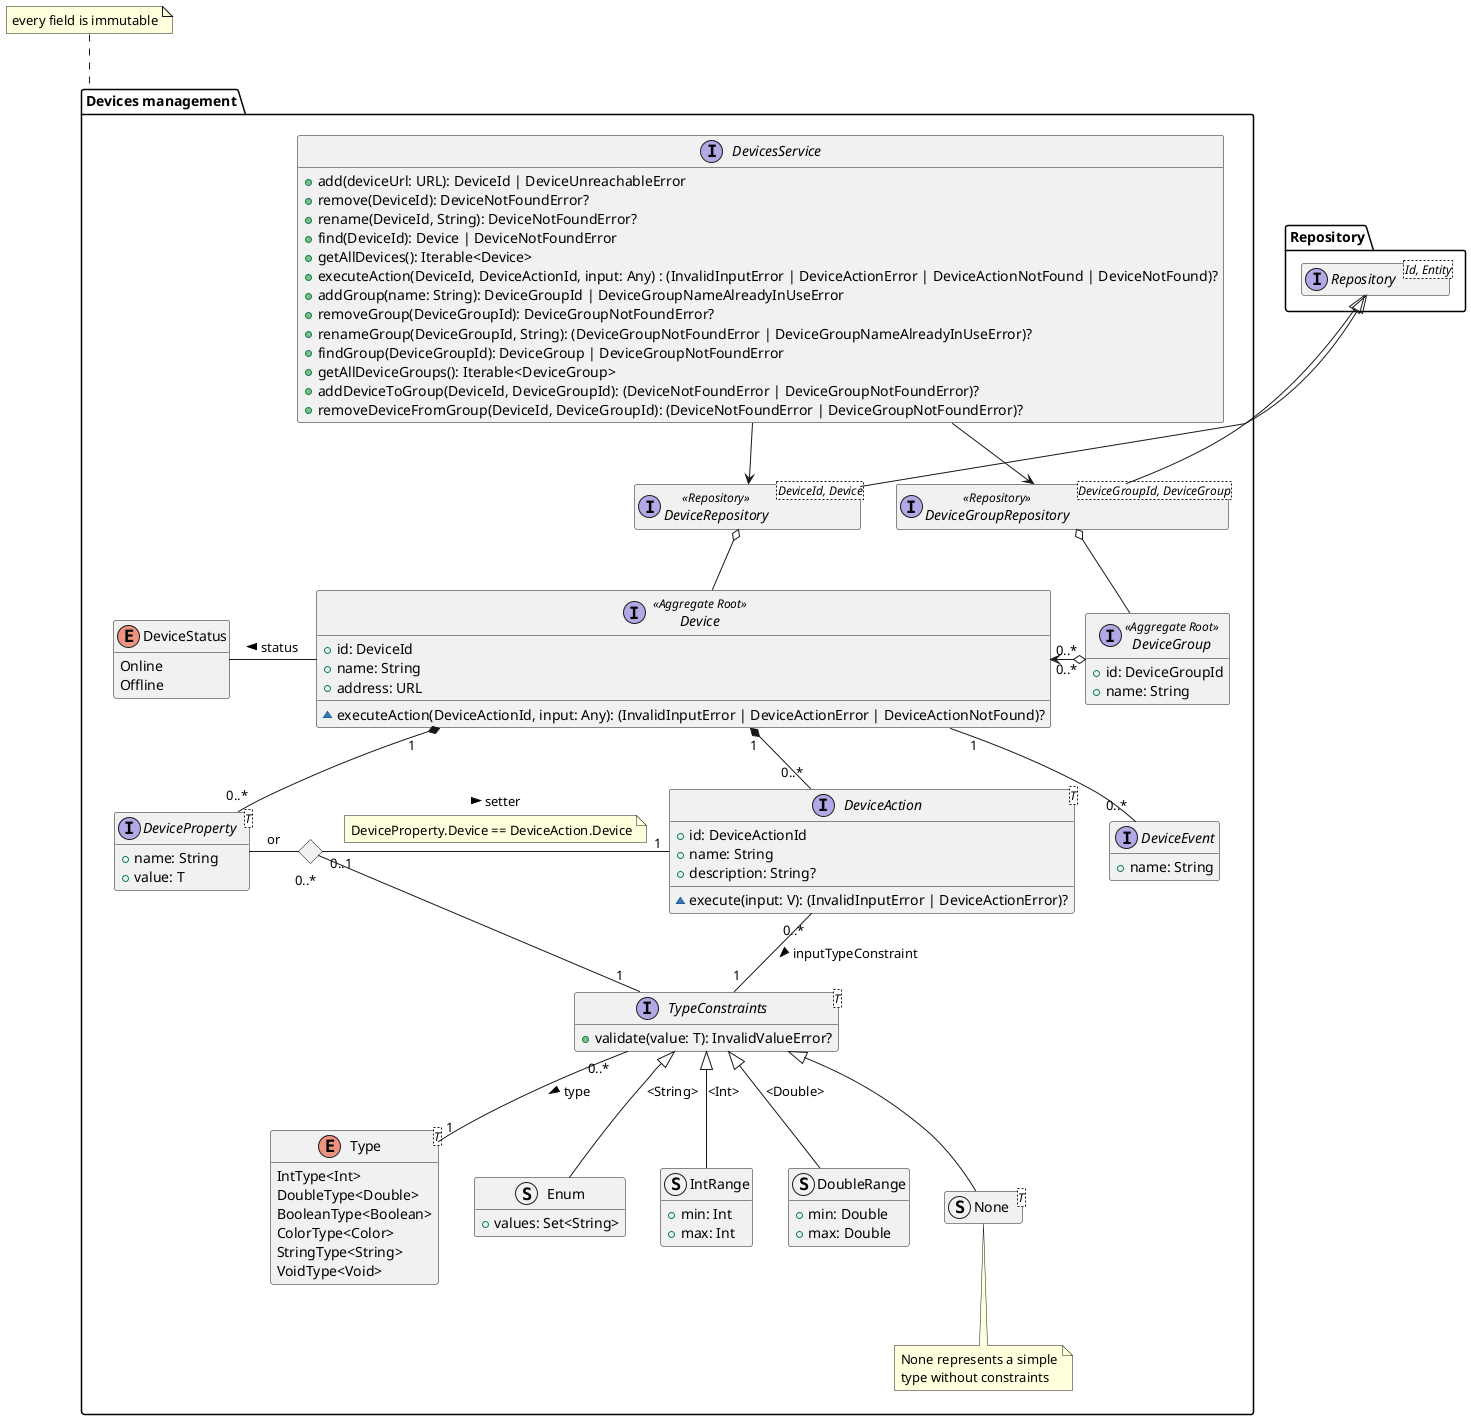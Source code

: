@startuml devices-management-domain-model

hide empty members
package Repository{
    interface Repository<Id, Entity>
}

package "Devices management" {

    interface Device <<Aggregate Root>> {
        + id: DeviceId
        + name: String
        + address: URL
        ~ executeAction(DeviceActionId, input: Any): (InvalidInputError | DeviceActionError | DeviceActionNotFound)?
    }

    enum DeviceStatus {
        Online
        Offline
    }

    interface DeviceGroup <<Aggregate Root>> {
        + id: DeviceGroupId
        + name: String
    }

    enum Type<T> {
        IntType<Int>
        DoubleType<Double>
        BooleanType<Boolean>
        ColorType<Color>
        StringType<String>
        VoidType<Void>
    }

    interface TypeConstraints<T> {
        + validate(value: T): InvalidValueError?
    }

    struct Enum {
        + values: Set<String>
    }

    struct IntRange {
        + min: Int
        + max: Int
    }

    struct DoubleRange {
        + min: Double
        + max: Double
    }

    struct None<T>
    note bottom of None
        None represents a simple
        type without constraints
    end note


    interface DeviceProperty<T> {
        + name: String
        + value: T
    }

    interface DeviceAction<T> {
        + id: DeviceActionId
        + name: String
        + description: String?
        ~ execute(input: V): (InvalidInputError | DeviceActionError)?
    }

    interface DeviceEvent {
        + name: String
    }

    interface DeviceGroupRepository<DeviceGroupId, DeviceGroup> <<Repository>>
    interface DeviceRepository<DeviceId, Device> <<Repository>>

    interface DevicesService {
        + add(deviceUrl: URL): DeviceId | DeviceUnreachableError
        + remove(DeviceId): DeviceNotFoundError?
        + rename(DeviceId, String): DeviceNotFoundError?
        + find(DeviceId): Device | DeviceNotFoundError
        + getAllDevices(): Iterable<Device>
        + executeAction(DeviceId, DeviceActionId, input: Any) : (InvalidInputError | DeviceActionError | DeviceActionNotFound | DeviceNotFound)?
        + addGroup(name: String): DeviceGroupId | DeviceGroupNameAlreadyInUseError
        + removeGroup(DeviceGroupId): DeviceGroupNotFoundError?
        + renameGroup(DeviceGroupId, String): (DeviceGroupNotFoundError | DeviceGroupNameAlreadyInUseError)?
        + findGroup(DeviceGroupId): DeviceGroup | DeviceGroupNotFoundError
        + getAllDeviceGroups(): Iterable<DeviceGroup>
        + addDeviceToGroup(DeviceId, DeviceGroupId): (DeviceNotFoundError | DeviceGroupNotFoundError)?
        + removeDeviceFromGroup(DeviceId, DeviceGroupId): (DeviceNotFoundError | DeviceGroupNotFoundError)?
    }


    Device -l- DeviceStatus : "status >"
    Device "0..*"  <-r-o "0..*" DeviceGroup
    TypeConstraints "0..*" -- "1" Type : "type >"
    Enum -u-|> TypeConstraints : "<String>"
    IntRange -u-|> TypeConstraints : "<Int>"
    DoubleRange -u-|> TypeConstraints : "<Double>"
    None -u-|> TypeConstraints
    DeviceAction "0..*" -- "1" TypeConstraints : "inputTypeConstraint >"
    Device "1" *-- "0..*" DeviceProperty
    Device "1" *-- "0..*" DeviceAction
    <> Diamond
    DeviceProperty -r- Diamond : "or"
    Diamond "0..1" -r- "1" DeviceAction : "setter >"
    note on link
        DeviceProperty.Device == DeviceAction.Device
    end note
    Diamond "0..*" -- "1" TypeConstraints
    Device "1" -- "0..*" DeviceEvent
    DeviceGroupRepository -u-|> Repository.Repository
    DeviceGroupRepository o-- DeviceGroup
    DeviceRepository -u-|> Repository.Repository
    DeviceRepository o-- Device
    DevicesService --> DeviceRepository
    DevicesService --> DeviceGroupRepository
}

note top of "Devices management"
every field is immutable
end note

@enduml
